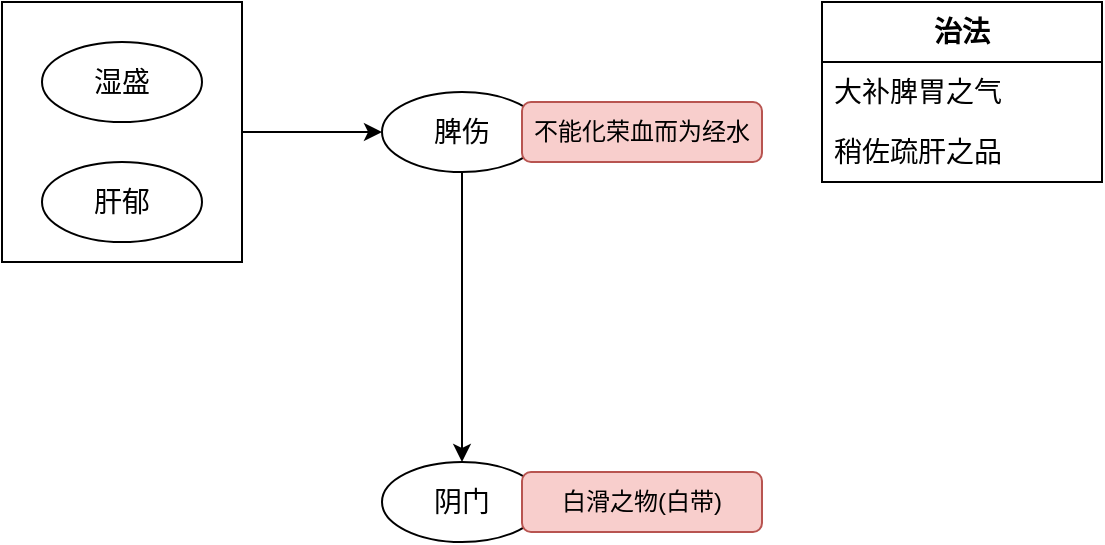 <mxfile version="23.1.7" type="github">
  <diagram name="第 1 页" id="qnsRu85hqL5BaTXYxZI0">
    <mxGraphModel dx="1050" dy="557" grid="1" gridSize="10" guides="1" tooltips="1" connect="1" arrows="1" fold="1" page="1" pageScale="1" pageWidth="827" pageHeight="1169" math="0" shadow="0">
      <root>
        <mxCell id="0" />
        <mxCell id="1" parent="0" />
        <mxCell id="woRqSLo6KzbHQ52F7EDN-5" style="edgeStyle=orthogonalEdgeStyle;rounded=0;orthogonalLoop=1;jettySize=auto;html=1;exitX=1;exitY=0.5;exitDx=0;exitDy=0;entryX=0;entryY=0.5;entryDx=0;entryDy=0;" edge="1" parent="1" source="woRqSLo6KzbHQ52F7EDN-4" target="woRqSLo6KzbHQ52F7EDN-7">
          <mxGeometry relative="1" as="geometry">
            <mxPoint x="414" y="155" as="targetPoint" />
          </mxGeometry>
        </mxCell>
        <mxCell id="woRqSLo6KzbHQ52F7EDN-4" value="" style="rounded=0;whiteSpace=wrap;html=1;" vertex="1" parent="1">
          <mxGeometry x="230" y="90" width="120" height="130" as="geometry" />
        </mxCell>
        <mxCell id="woRqSLo6KzbHQ52F7EDN-1" value="湿盛" style="ellipse;whiteSpace=wrap;html=1;fontSize=14;" vertex="1" parent="1">
          <mxGeometry x="250" y="110" width="80" height="40" as="geometry" />
        </mxCell>
        <mxCell id="woRqSLo6KzbHQ52F7EDN-2" value="肝郁" style="ellipse;whiteSpace=wrap;html=1;fontSize=14;" vertex="1" parent="1">
          <mxGeometry x="250" y="170" width="80" height="40" as="geometry" />
        </mxCell>
        <mxCell id="woRqSLo6KzbHQ52F7EDN-6" value="" style="group" vertex="1" connectable="0" parent="1">
          <mxGeometry x="420" y="135" width="80" height="50" as="geometry" />
        </mxCell>
        <mxCell id="woRqSLo6KzbHQ52F7EDN-7" value="脾伤" style="ellipse;whiteSpace=wrap;html=1;fontSize=14;" vertex="1" parent="woRqSLo6KzbHQ52F7EDN-6">
          <mxGeometry width="80" height="40" as="geometry" />
        </mxCell>
        <mxCell id="woRqSLo6KzbHQ52F7EDN-11" value="不能化荣血而为经水" style="rounded=1;whiteSpace=wrap;html=1;fillColor=#f8cecc;strokeColor=#b85450;" vertex="1" parent="1">
          <mxGeometry x="490" y="140" width="120" height="30" as="geometry" />
        </mxCell>
        <mxCell id="woRqSLo6KzbHQ52F7EDN-12" value="" style="endArrow=classic;html=1;rounded=0;exitX=0.5;exitY=1;exitDx=0;exitDy=0;entryX=0.5;entryY=0;entryDx=0;entryDy=0;" edge="1" parent="1" source="woRqSLo6KzbHQ52F7EDN-7" target="woRqSLo6KzbHQ52F7EDN-13">
          <mxGeometry width="50" height="50" relative="1" as="geometry">
            <mxPoint x="530" y="310" as="sourcePoint" />
            <mxPoint x="460" y="330" as="targetPoint" />
          </mxGeometry>
        </mxCell>
        <mxCell id="woRqSLo6KzbHQ52F7EDN-13" value="阴门" style="ellipse;whiteSpace=wrap;html=1;fontSize=14;" vertex="1" parent="1">
          <mxGeometry x="420" y="320" width="80" height="40" as="geometry" />
        </mxCell>
        <mxCell id="woRqSLo6KzbHQ52F7EDN-14" value="白滑之物(白带)" style="rounded=1;whiteSpace=wrap;html=1;fillColor=#f8cecc;strokeColor=#b85450;" vertex="1" parent="1">
          <mxGeometry x="490" y="325" width="120" height="30" as="geometry" />
        </mxCell>
        <mxCell id="woRqSLo6KzbHQ52F7EDN-15" value="&lt;b&gt;&lt;font style=&quot;font-size: 14px;&quot;&gt;治法&lt;/font&gt;&lt;/b&gt;" style="swimlane;fontStyle=0;childLayout=stackLayout;horizontal=1;startSize=30;horizontalStack=0;resizeParent=1;resizeParentMax=0;resizeLast=0;collapsible=1;marginBottom=0;whiteSpace=wrap;html=1;" vertex="1" parent="1">
          <mxGeometry x="640" y="90" width="140" height="90" as="geometry" />
        </mxCell>
        <mxCell id="woRqSLo6KzbHQ52F7EDN-16" value="大补脾胃之气" style="text;strokeColor=none;fillColor=none;align=left;verticalAlign=middle;spacingLeft=4;spacingRight=4;overflow=hidden;points=[[0,0.5],[1,0.5]];portConstraint=eastwest;rotatable=0;whiteSpace=wrap;html=1;fontSize=14;" vertex="1" parent="woRqSLo6KzbHQ52F7EDN-15">
          <mxGeometry y="30" width="140" height="30" as="geometry" />
        </mxCell>
        <mxCell id="woRqSLo6KzbHQ52F7EDN-17" value="稍佐疏肝之品" style="text;strokeColor=none;fillColor=none;align=left;verticalAlign=middle;spacingLeft=4;spacingRight=4;overflow=hidden;points=[[0,0.5],[1,0.5]];portConstraint=eastwest;rotatable=0;whiteSpace=wrap;html=1;fontSize=14;" vertex="1" parent="woRqSLo6KzbHQ52F7EDN-15">
          <mxGeometry y="60" width="140" height="30" as="geometry" />
        </mxCell>
      </root>
    </mxGraphModel>
  </diagram>
</mxfile>
